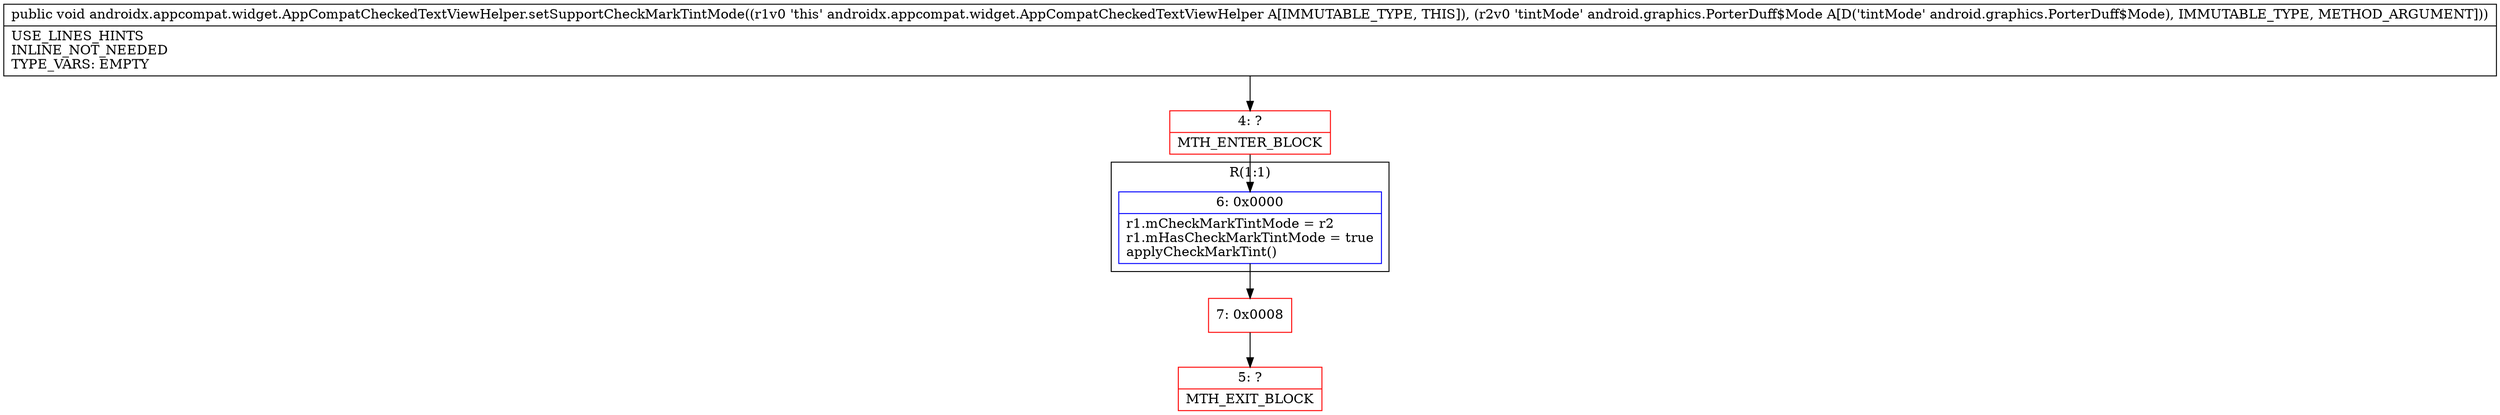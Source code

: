 digraph "CFG forandroidx.appcompat.widget.AppCompatCheckedTextViewHelper.setSupportCheckMarkTintMode(Landroid\/graphics\/PorterDuff$Mode;)V" {
subgraph cluster_Region_1494059811 {
label = "R(1:1)";
node [shape=record,color=blue];
Node_6 [shape=record,label="{6\:\ 0x0000|r1.mCheckMarkTintMode = r2\lr1.mHasCheckMarkTintMode = true\lapplyCheckMarkTint()\l}"];
}
Node_4 [shape=record,color=red,label="{4\:\ ?|MTH_ENTER_BLOCK\l}"];
Node_7 [shape=record,color=red,label="{7\:\ 0x0008}"];
Node_5 [shape=record,color=red,label="{5\:\ ?|MTH_EXIT_BLOCK\l}"];
MethodNode[shape=record,label="{public void androidx.appcompat.widget.AppCompatCheckedTextViewHelper.setSupportCheckMarkTintMode((r1v0 'this' androidx.appcompat.widget.AppCompatCheckedTextViewHelper A[IMMUTABLE_TYPE, THIS]), (r2v0 'tintMode' android.graphics.PorterDuff$Mode A[D('tintMode' android.graphics.PorterDuff$Mode), IMMUTABLE_TYPE, METHOD_ARGUMENT]))  | USE_LINES_HINTS\lINLINE_NOT_NEEDED\lTYPE_VARS: EMPTY\l}"];
MethodNode -> Node_4;Node_6 -> Node_7;
Node_4 -> Node_6;
Node_7 -> Node_5;
}

